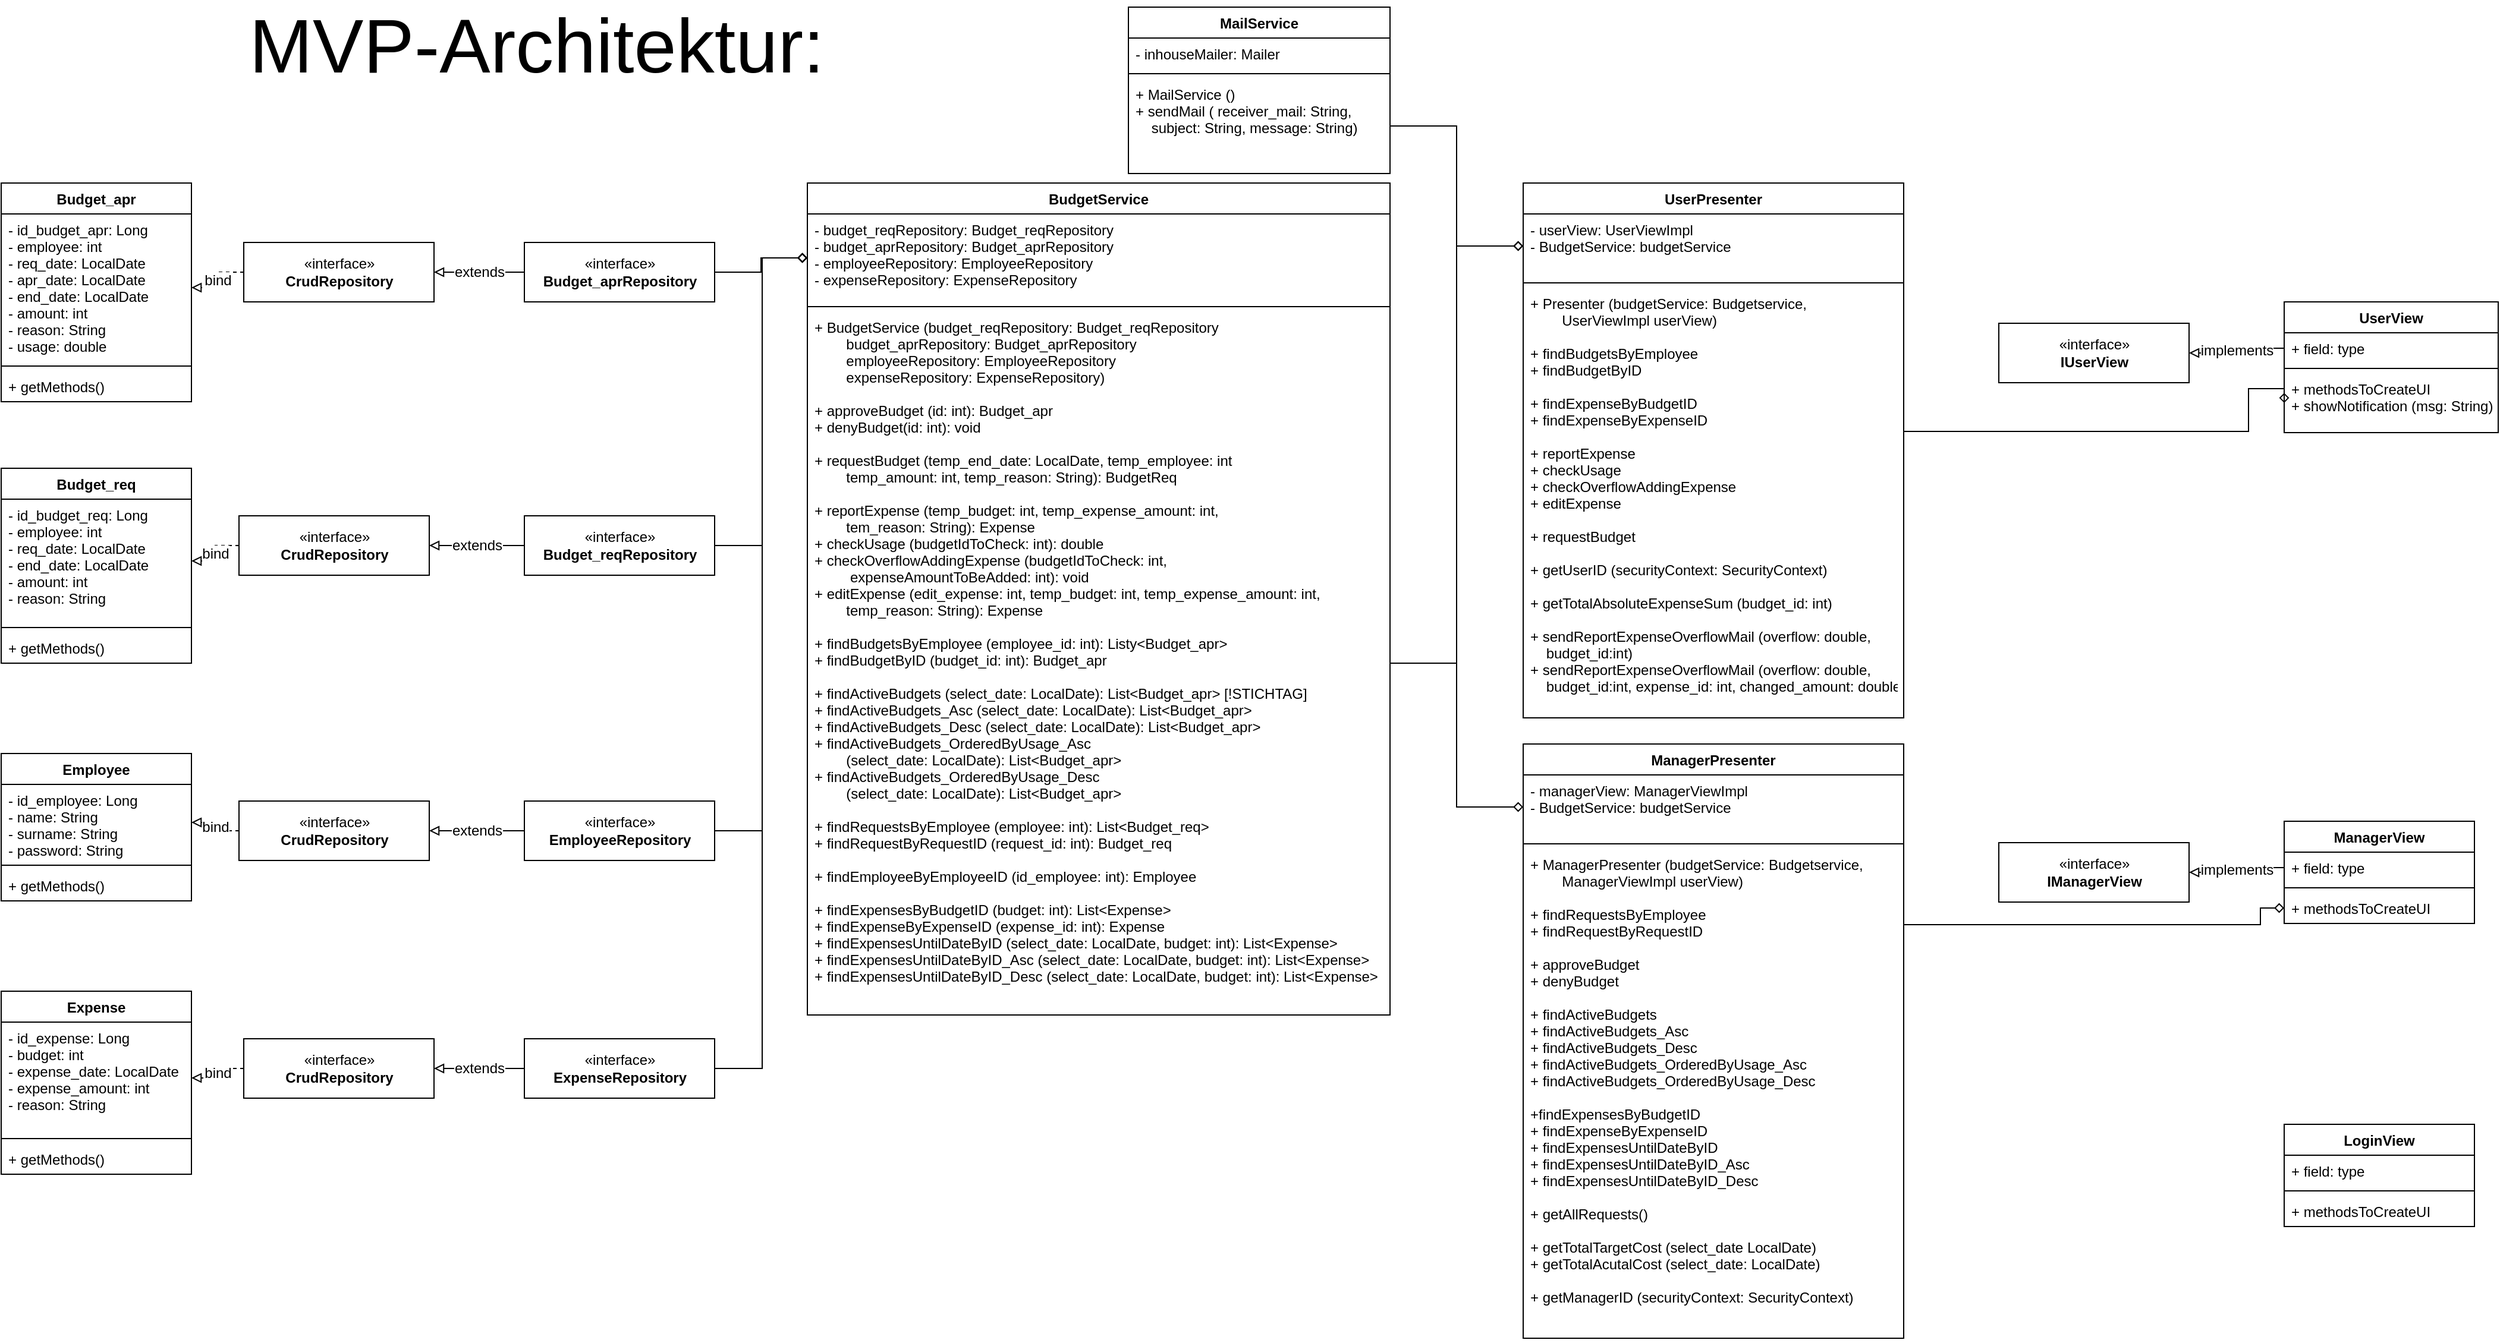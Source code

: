 <mxfile version="15.7.3" type="github">
  <diagram id="c2susIsjc_IdsU9exu3S" name="Page-1">
    <mxGraphModel dx="2767" dy="-308" grid="1" gridSize="10" guides="1" tooltips="1" connect="1" arrows="1" fold="1" page="1" pageScale="1" pageWidth="850" pageHeight="1100" math="0" shadow="0">
      <root>
        <mxCell id="0" />
        <mxCell id="1" parent="0" />
        <mxCell id="xkc74XCjLa4Et9LF49ZE-1" value="&lt;font style=&quot;font-size: 64px&quot;&gt;MVP-Architektur:&lt;/font&gt;" style="text;html=1;align=center;verticalAlign=middle;resizable=0;points=[];autosize=1;strokeColor=none;fillColor=none;" parent="1" vertex="1">
          <mxGeometry x="-600" y="1168" width="500" height="30" as="geometry" />
        </mxCell>
        <mxCell id="xkc74XCjLa4Et9LF49ZE-2" value="Budget_apr" style="swimlane;fontStyle=1;align=center;verticalAlign=top;childLayout=stackLayout;horizontal=1;startSize=26;horizontalStack=0;resizeParent=1;resizeParentMax=0;resizeLast=0;collapsible=1;marginBottom=0;" parent="1" vertex="1">
          <mxGeometry x="-800" y="1298" width="160" height="184" as="geometry" />
        </mxCell>
        <mxCell id="xkc74XCjLa4Et9LF49ZE-3" value="- id_budget_apr: Long&#xa;- employee: int&#xa;- req_date: LocalDate&#xa;- apr_date: LocalDate&#xa;- end_date: LocalDate&#xa;- amount: int&#xa;- reason: String&#xa;- usage: double&#xa;" style="text;strokeColor=none;fillColor=none;align=left;verticalAlign=top;spacingLeft=4;spacingRight=4;overflow=hidden;rotatable=0;points=[[0,0.5],[1,0.5]];portConstraint=eastwest;" parent="xkc74XCjLa4Et9LF49ZE-2" vertex="1">
          <mxGeometry y="26" width="160" height="124" as="geometry" />
        </mxCell>
        <mxCell id="xkc74XCjLa4Et9LF49ZE-4" value="" style="line;strokeWidth=1;fillColor=none;align=left;verticalAlign=middle;spacingTop=-1;spacingLeft=3;spacingRight=3;rotatable=0;labelPosition=right;points=[];portConstraint=eastwest;" parent="xkc74XCjLa4Et9LF49ZE-2" vertex="1">
          <mxGeometry y="150" width="160" height="8" as="geometry" />
        </mxCell>
        <mxCell id="xkc74XCjLa4Et9LF49ZE-5" value="+ getMethods()" style="text;strokeColor=none;fillColor=none;align=left;verticalAlign=top;spacingLeft=4;spacingRight=4;overflow=hidden;rotatable=0;points=[[0,0.5],[1,0.5]];portConstraint=eastwest;" parent="xkc74XCjLa4Et9LF49ZE-2" vertex="1">
          <mxGeometry y="158" width="160" height="26" as="geometry" />
        </mxCell>
        <mxCell id="xkc74XCjLa4Et9LF49ZE-6" value="BudgetService" style="swimlane;fontStyle=1;align=center;verticalAlign=top;childLayout=stackLayout;horizontal=1;startSize=26;horizontalStack=0;resizeParent=1;resizeParentMax=0;resizeLast=0;collapsible=1;marginBottom=0;" parent="1" vertex="1">
          <mxGeometry x="-122" y="1298" width="490" height="700" as="geometry" />
        </mxCell>
        <mxCell id="xkc74XCjLa4Et9LF49ZE-7" value="- budget_reqRepository: Budget_reqRepository&#xa;- budget_aprRepository: Budget_aprRepository&#xa;- employeeRepository: EmployeeRepository&#xa;- expenseRepository: ExpenseRepository&#xa;" style="text;strokeColor=none;fillColor=none;align=left;verticalAlign=top;spacingLeft=4;spacingRight=4;overflow=hidden;rotatable=0;points=[[0,0.5],[1,0.5]];portConstraint=eastwest;" parent="xkc74XCjLa4Et9LF49ZE-6" vertex="1">
          <mxGeometry y="26" width="490" height="74" as="geometry" />
        </mxCell>
        <mxCell id="xkc74XCjLa4Et9LF49ZE-8" value="" style="line;strokeWidth=1;fillColor=none;align=left;verticalAlign=middle;spacingTop=-1;spacingLeft=3;spacingRight=3;rotatable=0;labelPosition=right;points=[];portConstraint=eastwest;" parent="xkc74XCjLa4Et9LF49ZE-6" vertex="1">
          <mxGeometry y="100" width="490" height="8" as="geometry" />
        </mxCell>
        <mxCell id="xkc74XCjLa4Et9LF49ZE-9" value="+ BudgetService (budget_reqRepository: Budget_reqRepository&#xa;        budget_aprRepository: Budget_aprRepository&#xa;        employeeRepository: EmployeeRepository&#xa;        expenseRepository: ExpenseRepository)&#xa;&#xa;+ approveBudget (id: int): Budget_apr&#xa;+ denyBudget(id: int): void&#xa;&#xa;+ requestBudget (temp_end_date: LocalDate, temp_employee: int&#xa;        temp_amount: int, temp_reason: String): BudgetReq&#xa;&#xa;+ reportExpense (temp_budget: int, temp_expense_amount: int, &#xa;        tem_reason: String): Expense&#xa;+ checkUsage (budgetIdToCheck: int): double&#xa;+ checkOverflowAddingExpense (budgetIdToCheck: int,&#xa;         expenseAmountToBeAdded: int): void&#xa;+ editExpense (edit_expense: int, temp_budget: int, temp_expense_amount: int,&#xa;        temp_reason: String): Expense&#xa;&#xa;+ findBudgetsByEmployee (employee_id: int): Listy&lt;Budget_apr&gt;&#xa;+ findBudgetByID (budget_id: int): Budget_apr&#xa;&#xa;+ findActiveBudgets (select_date: LocalDate): List&lt;Budget_apr&gt; [!STICHTAG]&#xa;+ findActiveBudgets_Asc (select_date: LocalDate): List&lt;Budget_apr&gt;&#xa;+ findActiveBudgets_Desc (select_date: LocalDate): List&lt;Budget_apr&gt;&#xa;+ findActiveBudgets_OrderedByUsage_Asc &#xa;        (select_date: LocalDate): List&lt;Budget_apr&gt;&#xa;+ findActiveBudgets_OrderedByUsage_Desc&#xa;        (select_date: LocalDate): List&lt;Budget_apr&gt;&#xa;&#xa;+ findRequestsByEmployee (employee: int): List&lt;Budget_req&gt;&#xa;+ findRequestByRequestID (request_id: int): Budget_req&#xa;&#xa;+ findEmployeeByEmployeeID (id_employee: int): Employee&#xa;&#xa;+ findExpensesByBudgetID (budget: int): List&lt;Expense&gt;&#xa;+ findExpenseByExpenseID (expense_id: int): Expense&#xa;+ findExpensesUntilDateByID (select_date: LocalDate, budget: int): List&lt;Expense&gt;&#xa;+ findExpensesUntilDateByID_Asc (select_date: LocalDate, budget: int): List&lt;Expense&gt;&#xa;+ findExpensesUntilDateByID_Desc (select_date: LocalDate, budget: int): List&lt;Expense&gt;&#xa;&#xa;&#xa;&#xa;&#xa;&#xa;" style="text;strokeColor=none;fillColor=none;align=left;verticalAlign=top;spacingLeft=4;spacingRight=4;overflow=hidden;rotatable=0;points=[[0,0.5],[1,0.5]];portConstraint=eastwest;" parent="xkc74XCjLa4Et9LF49ZE-6" vertex="1">
          <mxGeometry y="108" width="490" height="592" as="geometry" />
        </mxCell>
        <mxCell id="xkc74XCjLa4Et9LF49ZE-10" value="UserPresenter" style="swimlane;fontStyle=1;align=center;verticalAlign=top;childLayout=stackLayout;horizontal=1;startSize=26;horizontalStack=0;resizeParent=1;resizeParentMax=0;resizeLast=0;collapsible=1;marginBottom=0;" parent="1" vertex="1">
          <mxGeometry x="480" y="1298" width="320" height="450" as="geometry" />
        </mxCell>
        <mxCell id="xkc74XCjLa4Et9LF49ZE-11" value="- userView: UserViewImpl&#xa;- BudgetService: budgetService&#xa;" style="text;strokeColor=none;fillColor=none;align=left;verticalAlign=top;spacingLeft=4;spacingRight=4;overflow=hidden;rotatable=0;points=[[0,0.5],[1,0.5]];portConstraint=eastwest;" parent="xkc74XCjLa4Et9LF49ZE-10" vertex="1">
          <mxGeometry y="26" width="320" height="54" as="geometry" />
        </mxCell>
        <mxCell id="xkc74XCjLa4Et9LF49ZE-12" value="" style="line;strokeWidth=1;fillColor=none;align=left;verticalAlign=middle;spacingTop=-1;spacingLeft=3;spacingRight=3;rotatable=0;labelPosition=right;points=[];portConstraint=eastwest;" parent="xkc74XCjLa4Et9LF49ZE-10" vertex="1">
          <mxGeometry y="80" width="320" height="8" as="geometry" />
        </mxCell>
        <mxCell id="xkc74XCjLa4Et9LF49ZE-13" value="+ Presenter (budgetService: Budgetservice,&#xa;        UserViewImpl userView)&#xa;&#xa;+ findBudgetsByEmployee&#xa;+ findBudgetByID&#xa;&#xa;+ findExpenseByBudgetID&#xa;+ findExpenseByExpenseID&#xa;&#xa;+ reportExpense&#xa;+ checkUsage&#xa;+ checkOverflowAddingExpense&#xa;+ editExpense&#xa;&#xa;+ requestBudget&#xa;&#xa;+ getUserID (securityContext: SecurityContext)&#xa;&#xa;+ getTotalAbsoluteExpenseSum (budget_id: int)&#xa;&#xa;+ sendReportExpenseOverflowMail (overflow: double,&#xa;    budget_id:int)&#xa;+ sendReportExpenseOverflowMail (overflow: double,&#xa;    budget_id:int, expense_id: int, changed_amount: double)&#xa;" style="text;strokeColor=none;fillColor=none;align=left;verticalAlign=top;spacingLeft=4;spacingRight=4;overflow=hidden;rotatable=0;points=[[0,0.5],[1,0.5]];portConstraint=eastwest;" parent="xkc74XCjLa4Et9LF49ZE-10" vertex="1">
          <mxGeometry y="88" width="320" height="362" as="geometry" />
        </mxCell>
        <mxCell id="xkc74XCjLa4Et9LF49ZE-14" value="UserView" style="swimlane;fontStyle=1;align=center;verticalAlign=top;childLayout=stackLayout;horizontal=1;startSize=26;horizontalStack=0;resizeParent=1;resizeParentMax=0;resizeLast=0;collapsible=1;marginBottom=0;" parent="1" vertex="1">
          <mxGeometry x="1120" y="1398" width="180" height="110" as="geometry" />
        </mxCell>
        <mxCell id="xkc74XCjLa4Et9LF49ZE-15" value="+ field: type" style="text;strokeColor=none;fillColor=none;align=left;verticalAlign=top;spacingLeft=4;spacingRight=4;overflow=hidden;rotatable=0;points=[[0,0.5],[1,0.5]];portConstraint=eastwest;" parent="xkc74XCjLa4Et9LF49ZE-14" vertex="1">
          <mxGeometry y="26" width="180" height="26" as="geometry" />
        </mxCell>
        <mxCell id="xkc74XCjLa4Et9LF49ZE-16" value="" style="line;strokeWidth=1;fillColor=none;align=left;verticalAlign=middle;spacingTop=-1;spacingLeft=3;spacingRight=3;rotatable=0;labelPosition=right;points=[];portConstraint=eastwest;" parent="xkc74XCjLa4Et9LF49ZE-14" vertex="1">
          <mxGeometry y="52" width="180" height="8" as="geometry" />
        </mxCell>
        <mxCell id="xkc74XCjLa4Et9LF49ZE-17" value="+ methodsToCreateUI&#xa;+ showNotification (msg: String)&#xa;" style="text;strokeColor=none;fillColor=none;align=left;verticalAlign=top;spacingLeft=4;spacingRight=4;overflow=hidden;rotatable=0;points=[[0,0.5],[1,0.5]];portConstraint=eastwest;" parent="xkc74XCjLa4Et9LF49ZE-14" vertex="1">
          <mxGeometry y="60" width="180" height="50" as="geometry" />
        </mxCell>
        <mxCell id="xkc74XCjLa4Et9LF49ZE-18" value="Budget_req" style="swimlane;fontStyle=1;align=center;verticalAlign=top;childLayout=stackLayout;horizontal=1;startSize=26;horizontalStack=0;resizeParent=1;resizeParentMax=0;resizeLast=0;collapsible=1;marginBottom=0;" parent="1" vertex="1">
          <mxGeometry x="-800" y="1538" width="160" height="164" as="geometry" />
        </mxCell>
        <mxCell id="xkc74XCjLa4Et9LF49ZE-19" value="- id_budget_req: Long&#xa;- employee: int&#xa;- req_date: LocalDate&#xa;- end_date: LocalDate&#xa;- amount: int&#xa;- reason: String&#xa;&#xa;&#xa;" style="text;strokeColor=none;fillColor=none;align=left;verticalAlign=top;spacingLeft=4;spacingRight=4;overflow=hidden;rotatable=0;points=[[0,0.5],[1,0.5]];portConstraint=eastwest;" parent="xkc74XCjLa4Et9LF49ZE-18" vertex="1">
          <mxGeometry y="26" width="160" height="104" as="geometry" />
        </mxCell>
        <mxCell id="xkc74XCjLa4Et9LF49ZE-20" value="" style="line;strokeWidth=1;fillColor=none;align=left;verticalAlign=middle;spacingTop=-1;spacingLeft=3;spacingRight=3;rotatable=0;labelPosition=right;points=[];portConstraint=eastwest;" parent="xkc74XCjLa4Et9LF49ZE-18" vertex="1">
          <mxGeometry y="130" width="160" height="8" as="geometry" />
        </mxCell>
        <mxCell id="xkc74XCjLa4Et9LF49ZE-21" value="+ getMethods()" style="text;strokeColor=none;fillColor=none;align=left;verticalAlign=top;spacingLeft=4;spacingRight=4;overflow=hidden;rotatable=0;points=[[0,0.5],[1,0.5]];portConstraint=eastwest;" parent="xkc74XCjLa4Et9LF49ZE-18" vertex="1">
          <mxGeometry y="138" width="160" height="26" as="geometry" />
        </mxCell>
        <mxCell id="xkc74XCjLa4Et9LF49ZE-22" value="Employee" style="swimlane;fontStyle=1;align=center;verticalAlign=top;childLayout=stackLayout;horizontal=1;startSize=26;horizontalStack=0;resizeParent=1;resizeParentMax=0;resizeLast=0;collapsible=1;marginBottom=0;" parent="1" vertex="1">
          <mxGeometry x="-800" y="1778" width="160" height="124" as="geometry" />
        </mxCell>
        <mxCell id="xkc74XCjLa4Et9LF49ZE-23" value="- id_employee: Long&#xa;- name: String&#xa;- surname: String&#xa;- password: String&#xa;" style="text;strokeColor=none;fillColor=none;align=left;verticalAlign=top;spacingLeft=4;spacingRight=4;overflow=hidden;rotatable=0;points=[[0,0.5],[1,0.5]];portConstraint=eastwest;" parent="xkc74XCjLa4Et9LF49ZE-22" vertex="1">
          <mxGeometry y="26" width="160" height="64" as="geometry" />
        </mxCell>
        <mxCell id="xkc74XCjLa4Et9LF49ZE-24" value="" style="line;strokeWidth=1;fillColor=none;align=left;verticalAlign=middle;spacingTop=-1;spacingLeft=3;spacingRight=3;rotatable=0;labelPosition=right;points=[];portConstraint=eastwest;" parent="xkc74XCjLa4Et9LF49ZE-22" vertex="1">
          <mxGeometry y="90" width="160" height="8" as="geometry" />
        </mxCell>
        <mxCell id="xkc74XCjLa4Et9LF49ZE-25" value="+ getMethods()" style="text;strokeColor=none;fillColor=none;align=left;verticalAlign=top;spacingLeft=4;spacingRight=4;overflow=hidden;rotatable=0;points=[[0,0.5],[1,0.5]];portConstraint=eastwest;" parent="xkc74XCjLa4Et9LF49ZE-22" vertex="1">
          <mxGeometry y="98" width="160" height="26" as="geometry" />
        </mxCell>
        <mxCell id="xkc74XCjLa4Et9LF49ZE-26" value="Expense" style="swimlane;fontStyle=1;align=center;verticalAlign=top;childLayout=stackLayout;horizontal=1;startSize=26;horizontalStack=0;resizeParent=1;resizeParentMax=0;resizeLast=0;collapsible=1;marginBottom=0;" parent="1" vertex="1">
          <mxGeometry x="-800" y="1978" width="160" height="154" as="geometry" />
        </mxCell>
        <mxCell id="xkc74XCjLa4Et9LF49ZE-27" value="- id_expense: Long&#xa;- budget: int&#xa;- expense_date: LocalDate&#xa;- expense_amount: int&#xa;- reason: String&#xa;" style="text;strokeColor=none;fillColor=none;align=left;verticalAlign=top;spacingLeft=4;spacingRight=4;overflow=hidden;rotatable=0;points=[[0,0.5],[1,0.5]];portConstraint=eastwest;" parent="xkc74XCjLa4Et9LF49ZE-26" vertex="1">
          <mxGeometry y="26" width="160" height="94" as="geometry" />
        </mxCell>
        <mxCell id="xkc74XCjLa4Et9LF49ZE-28" value="" style="line;strokeWidth=1;fillColor=none;align=left;verticalAlign=middle;spacingTop=-1;spacingLeft=3;spacingRight=3;rotatable=0;labelPosition=right;points=[];portConstraint=eastwest;" parent="xkc74XCjLa4Et9LF49ZE-26" vertex="1">
          <mxGeometry y="120" width="160" height="8" as="geometry" />
        </mxCell>
        <mxCell id="xkc74XCjLa4Et9LF49ZE-29" value="+ getMethods()" style="text;strokeColor=none;fillColor=none;align=left;verticalAlign=top;spacingLeft=4;spacingRight=4;overflow=hidden;rotatable=0;points=[[0,0.5],[1,0.5]];portConstraint=eastwest;" parent="xkc74XCjLa4Et9LF49ZE-26" vertex="1">
          <mxGeometry y="128" width="160" height="26" as="geometry" />
        </mxCell>
        <mxCell id="xkc74XCjLa4Et9LF49ZE-30" value="extends" style="edgeStyle=orthogonalEdgeStyle;rounded=0;orthogonalLoop=1;jettySize=auto;html=1;entryX=1;entryY=0.5;entryDx=0;entryDy=0;fontSize=12;endArrow=block;endFill=0;" parent="1" source="xkc74XCjLa4Et9LF49ZE-32" target="xkc74XCjLa4Et9LF49ZE-43" edge="1">
          <mxGeometry relative="1" as="geometry" />
        </mxCell>
        <mxCell id="xkc74XCjLa4Et9LF49ZE-31" style="edgeStyle=orthogonalEdgeStyle;rounded=0;orthogonalLoop=1;jettySize=auto;html=1;entryX=0;entryY=0.5;entryDx=0;entryDy=0;fontSize=12;endArrow=diamond;endFill=0;" parent="1" source="xkc74XCjLa4Et9LF49ZE-32" target="xkc74XCjLa4Et9LF49ZE-7" edge="1">
          <mxGeometry relative="1" as="geometry" />
        </mxCell>
        <mxCell id="xkc74XCjLa4Et9LF49ZE-32" value="«interface»&lt;br&gt;&lt;b&gt;Budget_aprRepository&lt;/b&gt;" style="html=1;fontSize=12;" parent="1" vertex="1">
          <mxGeometry x="-360" y="1348" width="160" height="50" as="geometry" />
        </mxCell>
        <mxCell id="xkc74XCjLa4Et9LF49ZE-33" value="extends" style="edgeStyle=orthogonalEdgeStyle;rounded=0;orthogonalLoop=1;jettySize=auto;html=1;entryX=1;entryY=0.5;entryDx=0;entryDy=0;fontSize=12;endArrow=block;endFill=0;" parent="1" source="xkc74XCjLa4Et9LF49ZE-35" target="xkc74XCjLa4Et9LF49ZE-49" edge="1">
          <mxGeometry relative="1" as="geometry" />
        </mxCell>
        <mxCell id="xkc74XCjLa4Et9LF49ZE-34" style="edgeStyle=orthogonalEdgeStyle;rounded=0;orthogonalLoop=1;jettySize=auto;html=1;entryX=0;entryY=0.5;entryDx=0;entryDy=0;fontSize=12;endArrow=diamond;endFill=0;" parent="1" source="xkc74XCjLa4Et9LF49ZE-35" target="xkc74XCjLa4Et9LF49ZE-7" edge="1">
          <mxGeometry relative="1" as="geometry">
            <Array as="points">
              <mxPoint x="-160" y="2043" />
              <mxPoint x="-160" y="1361" />
            </Array>
          </mxGeometry>
        </mxCell>
        <mxCell id="xkc74XCjLa4Et9LF49ZE-35" value="«interface»&lt;br&gt;&lt;b&gt;ExpenseRepository&lt;/b&gt;" style="html=1;fontSize=12;" parent="1" vertex="1">
          <mxGeometry x="-360" y="2018" width="160" height="50" as="geometry" />
        </mxCell>
        <mxCell id="xkc74XCjLa4Et9LF49ZE-36" value="extends" style="edgeStyle=orthogonalEdgeStyle;rounded=0;orthogonalLoop=1;jettySize=auto;html=1;entryX=1;entryY=0.5;entryDx=0;entryDy=0;fontSize=12;endArrow=block;endFill=0;" parent="1" source="xkc74XCjLa4Et9LF49ZE-38" target="xkc74XCjLa4Et9LF49ZE-47" edge="1">
          <mxGeometry relative="1" as="geometry" />
        </mxCell>
        <mxCell id="xkc74XCjLa4Et9LF49ZE-37" style="edgeStyle=orthogonalEdgeStyle;rounded=0;orthogonalLoop=1;jettySize=auto;html=1;entryX=0;entryY=0.5;entryDx=0;entryDy=0;fontSize=12;endArrow=diamond;endFill=0;" parent="1" source="xkc74XCjLa4Et9LF49ZE-38" target="xkc74XCjLa4Et9LF49ZE-7" edge="1">
          <mxGeometry relative="1" as="geometry">
            <Array as="points">
              <mxPoint x="-160" y="1843" />
              <mxPoint x="-160" y="1361" />
            </Array>
          </mxGeometry>
        </mxCell>
        <mxCell id="xkc74XCjLa4Et9LF49ZE-38" value="«interface»&lt;br&gt;&lt;b&gt;EmployeeRepository&lt;/b&gt;" style="html=1;fontSize=12;" parent="1" vertex="1">
          <mxGeometry x="-360" y="1818" width="160" height="50" as="geometry" />
        </mxCell>
        <mxCell id="xkc74XCjLa4Et9LF49ZE-39" value="extends" style="edgeStyle=orthogonalEdgeStyle;rounded=0;orthogonalLoop=1;jettySize=auto;html=1;entryX=1;entryY=0.5;entryDx=0;entryDy=0;fontSize=12;endArrow=block;endFill=0;" parent="1" source="xkc74XCjLa4Et9LF49ZE-41" target="xkc74XCjLa4Et9LF49ZE-45" edge="1">
          <mxGeometry relative="1" as="geometry" />
        </mxCell>
        <mxCell id="xkc74XCjLa4Et9LF49ZE-40" style="edgeStyle=orthogonalEdgeStyle;rounded=0;orthogonalLoop=1;jettySize=auto;html=1;entryX=0;entryY=0.5;entryDx=0;entryDy=0;fontSize=12;endArrow=diamond;endFill=0;" parent="1" source="xkc74XCjLa4Et9LF49ZE-41" target="xkc74XCjLa4Et9LF49ZE-7" edge="1">
          <mxGeometry relative="1" as="geometry">
            <Array as="points">
              <mxPoint x="-160" y="1603" />
              <mxPoint x="-160" y="1361" />
            </Array>
          </mxGeometry>
        </mxCell>
        <mxCell id="xkc74XCjLa4Et9LF49ZE-41" value="«interface»&lt;br&gt;&lt;b&gt;Budget_reqRepository&lt;/b&gt;" style="html=1;fontSize=12;" parent="1" vertex="1">
          <mxGeometry x="-360" y="1578" width="160" height="50" as="geometry" />
        </mxCell>
        <mxCell id="xkc74XCjLa4Et9LF49ZE-42" value="bind" style="edgeStyle=orthogonalEdgeStyle;rounded=0;orthogonalLoop=1;jettySize=auto;html=1;entryX=1;entryY=0.5;entryDx=0;entryDy=0;dashed=1;fontSize=12;endArrow=block;endFill=0;" parent="1" source="xkc74XCjLa4Et9LF49ZE-43" target="xkc74XCjLa4Et9LF49ZE-3" edge="1">
          <mxGeometry relative="1" as="geometry" />
        </mxCell>
        <mxCell id="xkc74XCjLa4Et9LF49ZE-43" value="«interface»&lt;br&gt;&lt;b&gt;CrudRepository&lt;/b&gt;" style="html=1;fontSize=12;" parent="1" vertex="1">
          <mxGeometry x="-596" y="1348" width="160" height="50" as="geometry" />
        </mxCell>
        <mxCell id="xkc74XCjLa4Et9LF49ZE-44" value="bind" style="edgeStyle=orthogonalEdgeStyle;rounded=0;orthogonalLoop=1;jettySize=auto;html=1;entryX=1;entryY=0.5;entryDx=0;entryDy=0;fontSize=12;endArrow=block;endFill=0;dashed=1;" parent="1" source="xkc74XCjLa4Et9LF49ZE-45" target="xkc74XCjLa4Et9LF49ZE-19" edge="1">
          <mxGeometry relative="1" as="geometry" />
        </mxCell>
        <mxCell id="xkc74XCjLa4Et9LF49ZE-45" value="«interface»&lt;br&gt;&lt;b&gt;CrudRepository&lt;/b&gt;" style="html=1;fontSize=12;" parent="1" vertex="1">
          <mxGeometry x="-600" y="1578" width="160" height="50" as="geometry" />
        </mxCell>
        <mxCell id="xkc74XCjLa4Et9LF49ZE-46" value="bind" style="edgeStyle=orthogonalEdgeStyle;rounded=0;orthogonalLoop=1;jettySize=auto;html=1;entryX=1;entryY=0.5;entryDx=0;entryDy=0;dashed=1;fontSize=12;endArrow=block;endFill=0;" parent="1" source="xkc74XCjLa4Et9LF49ZE-47" target="xkc74XCjLa4Et9LF49ZE-23" edge="1">
          <mxGeometry relative="1" as="geometry" />
        </mxCell>
        <mxCell id="xkc74XCjLa4Et9LF49ZE-47" value="«interface»&lt;br&gt;&lt;b&gt;CrudRepository&lt;/b&gt;" style="html=1;fontSize=12;" parent="1" vertex="1">
          <mxGeometry x="-600" y="1818" width="160" height="50" as="geometry" />
        </mxCell>
        <mxCell id="xkc74XCjLa4Et9LF49ZE-48" value="bind" style="edgeStyle=orthogonalEdgeStyle;rounded=0;orthogonalLoop=1;jettySize=auto;html=1;entryX=1;entryY=0.5;entryDx=0;entryDy=0;dashed=1;fontSize=12;endArrow=block;endFill=0;" parent="1" source="xkc74XCjLa4Et9LF49ZE-49" target="xkc74XCjLa4Et9LF49ZE-27" edge="1">
          <mxGeometry relative="1" as="geometry" />
        </mxCell>
        <mxCell id="xkc74XCjLa4Et9LF49ZE-49" value="«interface»&lt;br&gt;&lt;b&gt;CrudRepository&lt;/b&gt;" style="html=1;fontSize=12;" parent="1" vertex="1">
          <mxGeometry x="-596" y="2018" width="160" height="50" as="geometry" />
        </mxCell>
        <mxCell id="xkc74XCjLa4Et9LF49ZE-50" value="«interface»&lt;br&gt;&lt;b&gt;IUserView&lt;/b&gt;" style="html=1;fontSize=12;" parent="1" vertex="1">
          <mxGeometry x="880" y="1416" width="160" height="50" as="geometry" />
        </mxCell>
        <mxCell id="xkc74XCjLa4Et9LF49ZE-51" value="ManagerPresenter" style="swimlane;fontStyle=1;align=center;verticalAlign=top;childLayout=stackLayout;horizontal=1;startSize=26;horizontalStack=0;resizeParent=1;resizeParentMax=0;resizeLast=0;collapsible=1;marginBottom=0;" parent="1" vertex="1">
          <mxGeometry x="480" y="1770" width="320" height="500" as="geometry">
            <mxRectangle x="1160" y="1740" width="140" height="26" as="alternateBounds" />
          </mxGeometry>
        </mxCell>
        <mxCell id="xkc74XCjLa4Et9LF49ZE-52" value="- managerView: ManagerViewImpl&#xa;- BudgetService: budgetService&#xa;&#xa;&#xa;" style="text;strokeColor=none;fillColor=none;align=left;verticalAlign=top;spacingLeft=4;spacingRight=4;overflow=hidden;rotatable=0;points=[[0,0.5],[1,0.5]];portConstraint=eastwest;" parent="xkc74XCjLa4Et9LF49ZE-51" vertex="1">
          <mxGeometry y="26" width="320" height="54" as="geometry" />
        </mxCell>
        <mxCell id="xkc74XCjLa4Et9LF49ZE-53" value="" style="line;strokeWidth=1;fillColor=none;align=left;verticalAlign=middle;spacingTop=-1;spacingLeft=3;spacingRight=3;rotatable=0;labelPosition=right;points=[];portConstraint=eastwest;" parent="xkc74XCjLa4Et9LF49ZE-51" vertex="1">
          <mxGeometry y="80" width="320" height="8" as="geometry" />
        </mxCell>
        <mxCell id="xkc74XCjLa4Et9LF49ZE-54" value="+ ManagerPresenter (budgetService: Budgetservice,&#xa;        ManagerViewImpl userView)&#xa;&#xa;+ findRequestsByEmployee&#xa;+ findRequestByRequestID&#xa;&#xa;+ approveBudget&#xa;+ denyBudget&#xa;&#xa;+ findActiveBudgets&#xa;+ findActiveBudgets_Asc&#xa;+ findActiveBudgets_Desc&#xa;+ findActiveBudgets_OrderedByUsage_Asc&#xa;+ findActiveBudgets_OrderedByUsage_Desc&#xa;&#xa;+findExpensesByBudgetID&#xa;+ findExpenseByExpenseID&#xa;+ findExpensesUntilDateByID&#xa;+ findExpensesUntilDateByID_Asc&#xa;+ findExpensesUntilDateByID_Desc&#xa;&#xa;+ getAllRequests()&#xa;&#xa;+ getTotalTargetCost (select_date LocalDate)&#xa;+ getTotalAcutalCost (select_date: LocalDate)&#xa;&#xa;+ getManagerID (securityContext: SecurityContext)&#xa;&#xa;&#xa;" style="text;strokeColor=none;fillColor=none;align=left;verticalAlign=top;spacingLeft=4;spacingRight=4;overflow=hidden;rotatable=0;points=[[0,0.5],[1,0.5]];portConstraint=eastwest;" parent="xkc74XCjLa4Et9LF49ZE-51" vertex="1">
          <mxGeometry y="88" width="320" height="412" as="geometry" />
        </mxCell>
        <mxCell id="xkc74XCjLa4Et9LF49ZE-55" value="ManagerView" style="swimlane;fontStyle=1;align=center;verticalAlign=top;childLayout=stackLayout;horizontal=1;startSize=26;horizontalStack=0;resizeParent=1;resizeParentMax=0;resizeLast=0;collapsible=1;marginBottom=0;" parent="1" vertex="1">
          <mxGeometry x="1120" y="1835" width="160" height="86" as="geometry" />
        </mxCell>
        <mxCell id="xkc74XCjLa4Et9LF49ZE-56" value="+ field: type" style="text;strokeColor=none;fillColor=none;align=left;verticalAlign=top;spacingLeft=4;spacingRight=4;overflow=hidden;rotatable=0;points=[[0,0.5],[1,0.5]];portConstraint=eastwest;" parent="xkc74XCjLa4Et9LF49ZE-55" vertex="1">
          <mxGeometry y="26" width="160" height="26" as="geometry" />
        </mxCell>
        <mxCell id="xkc74XCjLa4Et9LF49ZE-57" value="" style="line;strokeWidth=1;fillColor=none;align=left;verticalAlign=middle;spacingTop=-1;spacingLeft=3;spacingRight=3;rotatable=0;labelPosition=right;points=[];portConstraint=eastwest;" parent="xkc74XCjLa4Et9LF49ZE-55" vertex="1">
          <mxGeometry y="52" width="160" height="8" as="geometry" />
        </mxCell>
        <mxCell id="xkc74XCjLa4Et9LF49ZE-58" value="+ methodsToCreateUI" style="text;strokeColor=none;fillColor=none;align=left;verticalAlign=top;spacingLeft=4;spacingRight=4;overflow=hidden;rotatable=0;points=[[0,0.5],[1,0.5]];portConstraint=eastwest;" parent="xkc74XCjLa4Et9LF49ZE-55" vertex="1">
          <mxGeometry y="60" width="160" height="26" as="geometry" />
        </mxCell>
        <mxCell id="xkc74XCjLa4Et9LF49ZE-59" value="«interface»&lt;br&gt;&lt;b&gt;IManagerView&lt;/b&gt;" style="html=1;fontSize=12;" parent="1" vertex="1">
          <mxGeometry x="880" y="1853" width="160" height="50" as="geometry" />
        </mxCell>
        <mxCell id="xkc74XCjLa4Et9LF49ZE-60" style="edgeStyle=orthogonalEdgeStyle;rounded=0;orthogonalLoop=1;jettySize=auto;html=1;entryX=0;entryY=0.5;entryDx=0;entryDy=0;fontSize=12;endArrow=diamond;endFill=0;" parent="1" source="xkc74XCjLa4Et9LF49ZE-9" target="xkc74XCjLa4Et9LF49ZE-11" edge="1">
          <mxGeometry relative="1" as="geometry" />
        </mxCell>
        <mxCell id="xkc74XCjLa4Et9LF49ZE-61" style="edgeStyle=orthogonalEdgeStyle;rounded=0;orthogonalLoop=1;jettySize=auto;html=1;entryX=0;entryY=0.5;entryDx=0;entryDy=0;fontSize=12;endArrow=diamond;endFill=0;" parent="1" source="xkc74XCjLa4Et9LF49ZE-9" target="xkc74XCjLa4Et9LF49ZE-52" edge="1">
          <mxGeometry relative="1" as="geometry" />
        </mxCell>
        <mxCell id="xkc74XCjLa4Et9LF49ZE-62" value="implements" style="edgeStyle=orthogonalEdgeStyle;rounded=0;orthogonalLoop=1;jettySize=auto;html=1;entryX=1;entryY=0.5;entryDx=0;entryDy=0;fontSize=12;endArrow=block;endFill=0;" parent="1" source="xkc74XCjLa4Et9LF49ZE-15" target="xkc74XCjLa4Et9LF49ZE-50" edge="1">
          <mxGeometry relative="1" as="geometry" />
        </mxCell>
        <mxCell id="xkc74XCjLa4Et9LF49ZE-63" value="implements" style="edgeStyle=orthogonalEdgeStyle;rounded=0;orthogonalLoop=1;jettySize=auto;html=1;entryX=1;entryY=0.5;entryDx=0;entryDy=0;fontSize=12;endArrow=block;endFill=0;" parent="1" source="xkc74XCjLa4Et9LF49ZE-56" target="xkc74XCjLa4Et9LF49ZE-59" edge="1">
          <mxGeometry relative="1" as="geometry" />
        </mxCell>
        <mxCell id="xkc74XCjLa4Et9LF49ZE-64" style="edgeStyle=orthogonalEdgeStyle;rounded=0;orthogonalLoop=1;jettySize=auto;html=1;entryX=0;entryY=0.5;entryDx=0;entryDy=0;fontSize=12;endArrow=diamond;endFill=0;" parent="1" source="xkc74XCjLa4Et9LF49ZE-13" target="xkc74XCjLa4Et9LF49ZE-17" edge="1">
          <mxGeometry relative="1" as="geometry">
            <Array as="points">
              <mxPoint x="1090" y="1507" />
              <mxPoint x="1090" y="1471" />
            </Array>
          </mxGeometry>
        </mxCell>
        <mxCell id="xkc74XCjLa4Et9LF49ZE-65" style="edgeStyle=orthogonalEdgeStyle;rounded=0;orthogonalLoop=1;jettySize=auto;html=1;entryX=0;entryY=0.5;entryDx=0;entryDy=0;fontSize=12;endArrow=diamond;endFill=0;" parent="1" source="xkc74XCjLa4Et9LF49ZE-54" target="xkc74XCjLa4Et9LF49ZE-58" edge="1">
          <mxGeometry relative="1" as="geometry">
            <Array as="points">
              <mxPoint x="1100" y="1922" />
              <mxPoint x="1100" y="1908" />
            </Array>
          </mxGeometry>
        </mxCell>
        <mxCell id="b1sZK1DVzylVHhfcElDV-2" value="MailService" style="swimlane;fontStyle=1;align=center;verticalAlign=top;childLayout=stackLayout;horizontal=1;startSize=26;horizontalStack=0;resizeParent=1;resizeParentMax=0;resizeLast=0;collapsible=1;marginBottom=0;" vertex="1" parent="1">
          <mxGeometry x="148" y="1150" width="220" height="140" as="geometry" />
        </mxCell>
        <mxCell id="b1sZK1DVzylVHhfcElDV-3" value="- inhouseMailer: Mailer" style="text;strokeColor=none;fillColor=none;align=left;verticalAlign=top;spacingLeft=4;spacingRight=4;overflow=hidden;rotatable=0;points=[[0,0.5],[1,0.5]];portConstraint=eastwest;" vertex="1" parent="b1sZK1DVzylVHhfcElDV-2">
          <mxGeometry y="26" width="220" height="26" as="geometry" />
        </mxCell>
        <mxCell id="b1sZK1DVzylVHhfcElDV-4" value="" style="line;strokeWidth=1;fillColor=none;align=left;verticalAlign=middle;spacingTop=-1;spacingLeft=3;spacingRight=3;rotatable=0;labelPosition=right;points=[];portConstraint=eastwest;" vertex="1" parent="b1sZK1DVzylVHhfcElDV-2">
          <mxGeometry y="52" width="220" height="8" as="geometry" />
        </mxCell>
        <mxCell id="b1sZK1DVzylVHhfcElDV-5" value="+ MailService ()&#xa;+ sendMail ( receiver_mail: String,&#xa;    subject: String, message: String)&#xa;" style="text;strokeColor=none;fillColor=none;align=left;verticalAlign=top;spacingLeft=4;spacingRight=4;overflow=hidden;rotatable=0;points=[[0,0.5],[1,0.5]];portConstraint=eastwest;" vertex="1" parent="b1sZK1DVzylVHhfcElDV-2">
          <mxGeometry y="60" width="220" height="80" as="geometry" />
        </mxCell>
        <mxCell id="b1sZK1DVzylVHhfcElDV-6" value="LoginView" style="swimlane;fontStyle=1;align=center;verticalAlign=top;childLayout=stackLayout;horizontal=1;startSize=26;horizontalStack=0;resizeParent=1;resizeParentMax=0;resizeLast=0;collapsible=1;marginBottom=0;" vertex="1" parent="1">
          <mxGeometry x="1120" y="2090" width="160" height="86" as="geometry" />
        </mxCell>
        <mxCell id="b1sZK1DVzylVHhfcElDV-7" value="+ field: type" style="text;strokeColor=none;fillColor=none;align=left;verticalAlign=top;spacingLeft=4;spacingRight=4;overflow=hidden;rotatable=0;points=[[0,0.5],[1,0.5]];portConstraint=eastwest;" vertex="1" parent="b1sZK1DVzylVHhfcElDV-6">
          <mxGeometry y="26" width="160" height="26" as="geometry" />
        </mxCell>
        <mxCell id="b1sZK1DVzylVHhfcElDV-8" value="" style="line;strokeWidth=1;fillColor=none;align=left;verticalAlign=middle;spacingTop=-1;spacingLeft=3;spacingRight=3;rotatable=0;labelPosition=right;points=[];portConstraint=eastwest;" vertex="1" parent="b1sZK1DVzylVHhfcElDV-6">
          <mxGeometry y="52" width="160" height="8" as="geometry" />
        </mxCell>
        <mxCell id="b1sZK1DVzylVHhfcElDV-9" value="+ methodsToCreateUI" style="text;strokeColor=none;fillColor=none;align=left;verticalAlign=top;spacingLeft=4;spacingRight=4;overflow=hidden;rotatable=0;points=[[0,0.5],[1,0.5]];portConstraint=eastwest;" vertex="1" parent="b1sZK1DVzylVHhfcElDV-6">
          <mxGeometry y="60" width="160" height="26" as="geometry" />
        </mxCell>
        <mxCell id="b1sZK1DVzylVHhfcElDV-10" style="edgeStyle=orthogonalEdgeStyle;rounded=0;orthogonalLoop=1;jettySize=auto;html=1;entryX=0;entryY=0.5;entryDx=0;entryDy=0;endArrow=diamond;endFill=0;" edge="1" parent="1" source="b1sZK1DVzylVHhfcElDV-5" target="xkc74XCjLa4Et9LF49ZE-11">
          <mxGeometry relative="1" as="geometry" />
        </mxCell>
      </root>
    </mxGraphModel>
  </diagram>
</mxfile>
